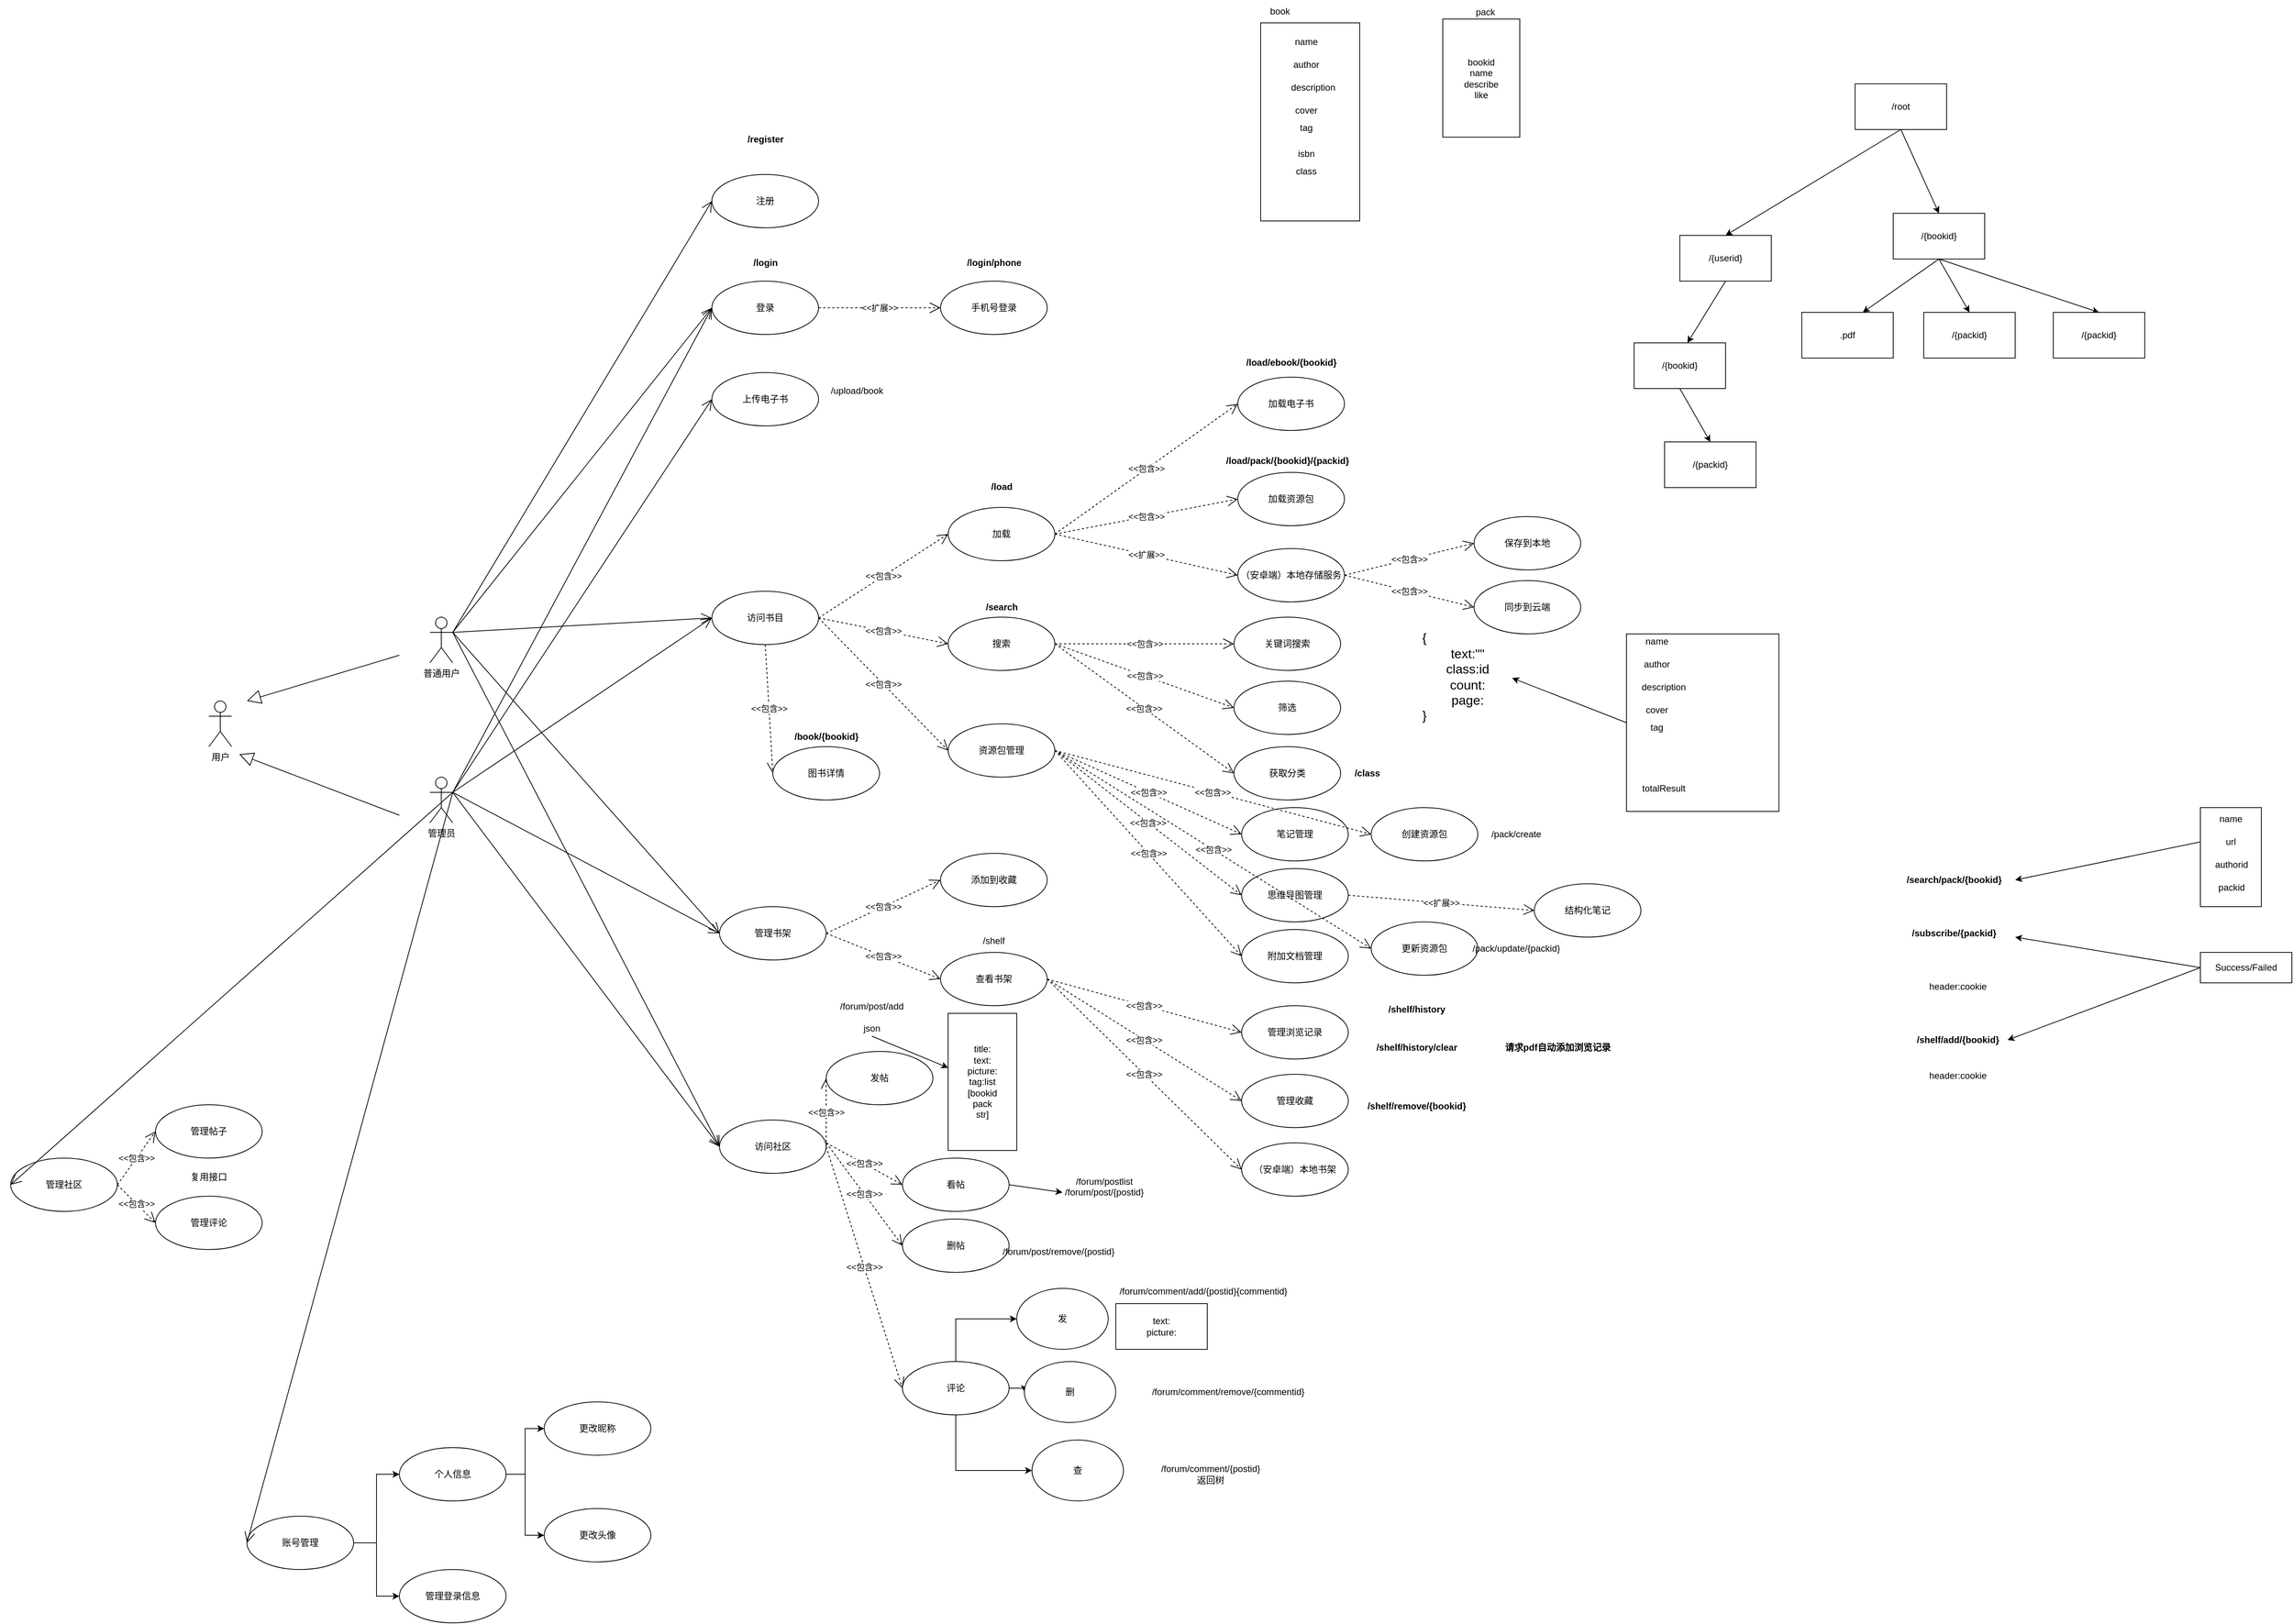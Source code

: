 <mxfile version="24.7.17">
  <diagram name="第 1 页" id="O_TVJAIN3mI4gC8E25hf">
    <mxGraphModel dx="2747" dy="1740" grid="1" gridSize="10" guides="1" tooltips="1" connect="1" arrows="1" fold="1" page="1" pageScale="1" pageWidth="1169" pageHeight="827" math="0" shadow="0">
      <root>
        <mxCell id="0" />
        <mxCell id="1" parent="0" />
        <mxCell id="Qy2FcHeW8lUbi_L-Tog1-14" value="登录" style="ellipse;whiteSpace=wrap;html=1;" parent="1" vertex="1">
          <mxGeometry x="90" y="-261" width="140" height="70" as="geometry" />
        </mxCell>
        <mxCell id="Qy2FcHeW8lUbi_L-Tog1-15" value="注册" style="ellipse;whiteSpace=wrap;html=1;" parent="1" vertex="1">
          <mxGeometry x="90" y="-401" width="140" height="70" as="geometry" />
        </mxCell>
        <mxCell id="Qy2FcHeW8lUbi_L-Tog1-20" value="手机号登录" style="ellipse;whiteSpace=wrap;html=1;" parent="1" vertex="1">
          <mxGeometry x="390" y="-261" width="140" height="70" as="geometry" />
        </mxCell>
        <mxCell id="Qy2FcHeW8lUbi_L-Tog1-39" value="用户" style="shape=umlActor;verticalLabelPosition=bottom;verticalAlign=top;html=1;" parent="1" vertex="1">
          <mxGeometry x="-570" y="290" width="30" height="60" as="geometry" />
        </mxCell>
        <mxCell id="Qy2FcHeW8lUbi_L-Tog1-40" value="普通用户" style="shape=umlActor;verticalLabelPosition=bottom;verticalAlign=top;html=1;" parent="1" vertex="1">
          <mxGeometry x="-280" y="180" width="30" height="60" as="geometry" />
        </mxCell>
        <mxCell id="Qy2FcHeW8lUbi_L-Tog1-41" value="管理员" style="shape=umlActor;verticalLabelPosition=bottom;verticalAlign=top;html=1;" parent="1" vertex="1">
          <mxGeometry x="-280" y="390" width="30" height="60" as="geometry" />
        </mxCell>
        <mxCell id="Qy2FcHeW8lUbi_L-Tog1-44" value="" style="endArrow=block;endSize=16;endFill=0;html=1;rounded=0;" parent="1" edge="1">
          <mxGeometry width="160" relative="1" as="geometry">
            <mxPoint x="-320" y="440" as="sourcePoint" />
            <mxPoint x="-530" y="360" as="targetPoint" />
          </mxGeometry>
        </mxCell>
        <mxCell id="Qy2FcHeW8lUbi_L-Tog1-45" value="" style="endArrow=block;endSize=16;endFill=0;html=1;rounded=0;" parent="1" edge="1">
          <mxGeometry width="160" relative="1" as="geometry">
            <mxPoint x="-320" y="230" as="sourcePoint" />
            <mxPoint x="-520" y="290" as="targetPoint" />
          </mxGeometry>
        </mxCell>
        <mxCell id="5e-f3okI-LpSm5Znyrr7-1" value="上传电子书" style="ellipse;whiteSpace=wrap;html=1;" parent="1" vertex="1">
          <mxGeometry x="90" y="-141" width="140" height="70" as="geometry" />
        </mxCell>
        <mxCell id="5e-f3okI-LpSm5Znyrr7-9" value="查看书架" style="ellipse;whiteSpace=wrap;html=1;" parent="1" vertex="1">
          <mxGeometry x="390" y="620" width="140" height="70" as="geometry" />
        </mxCell>
        <mxCell id="5e-f3okI-LpSm5Znyrr7-10" value="管理书架" style="ellipse;whiteSpace=wrap;html=1;" parent="1" vertex="1">
          <mxGeometry x="100" y="560" width="140" height="70" as="geometry" />
        </mxCell>
        <mxCell id="5e-f3okI-LpSm5Znyrr7-14" value="加载" style="ellipse;whiteSpace=wrap;html=1;" parent="1" vertex="1">
          <mxGeometry x="400" y="36" width="140" height="70" as="geometry" />
        </mxCell>
        <mxCell id="5e-f3okI-LpSm5Znyrr7-15" value="加载电子书" style="ellipse;whiteSpace=wrap;html=1;" parent="1" vertex="1">
          <mxGeometry x="780" y="-135" width="140" height="70" as="geometry" />
        </mxCell>
        <mxCell id="5e-f3okI-LpSm5Znyrr7-16" value="加载资源包" style="ellipse;whiteSpace=wrap;html=1;" parent="1" vertex="1">
          <mxGeometry x="780" y="-10" width="140" height="70" as="geometry" />
        </mxCell>
        <mxCell id="5e-f3okI-LpSm5Znyrr7-17" value="&amp;lt;&amp;lt;包含&amp;gt;&amp;gt;" style="endArrow=open;endSize=12;dashed=1;html=1;rounded=0;exitX=1;exitY=0.5;exitDx=0;exitDy=0;entryX=0;entryY=0.5;entryDx=0;entryDy=0;" parent="1" source="5e-f3okI-LpSm5Znyrr7-14" target="5e-f3okI-LpSm5Znyrr7-15" edge="1">
          <mxGeometry width="160" relative="1" as="geometry">
            <mxPoint x="460" y="-44" as="sourcePoint" />
            <mxPoint x="620" y="-44" as="targetPoint" />
          </mxGeometry>
        </mxCell>
        <mxCell id="5e-f3okI-LpSm5Znyrr7-18" value="&amp;lt;&amp;lt;包含&amp;gt;&amp;gt;" style="endArrow=open;endSize=12;dashed=1;html=1;rounded=0;exitX=1;exitY=0.5;exitDx=0;exitDy=0;entryX=0;entryY=0.5;entryDx=0;entryDy=0;" parent="1" source="5e-f3okI-LpSm5Znyrr7-14" target="5e-f3okI-LpSm5Znyrr7-16" edge="1">
          <mxGeometry width="160" relative="1" as="geometry">
            <mxPoint x="490" y="156" as="sourcePoint" />
            <mxPoint x="650" y="156" as="targetPoint" />
          </mxGeometry>
        </mxCell>
        <mxCell id="5e-f3okI-LpSm5Znyrr7-20" value="&amp;lt;&amp;lt;扩展&amp;gt;&amp;gt;" style="endArrow=open;endSize=12;dashed=1;html=1;rounded=0;exitX=1;exitY=0.5;exitDx=0;exitDy=0;entryX=0;entryY=0.5;entryDx=0;entryDy=0;" parent="1" source="5e-f3okI-LpSm5Znyrr7-14" target="5e-f3okI-LpSm5Znyrr7-21" edge="1">
          <mxGeometry width="160" relative="1" as="geometry">
            <mxPoint x="490" y="201" as="sourcePoint" />
            <mxPoint x="610" y="261" as="targetPoint" />
          </mxGeometry>
        </mxCell>
        <mxCell id="5e-f3okI-LpSm5Znyrr7-21" value="（安卓端）本地存储服务" style="ellipse;whiteSpace=wrap;html=1;" parent="1" vertex="1">
          <mxGeometry x="780" y="90" width="140" height="70" as="geometry" />
        </mxCell>
        <mxCell id="5e-f3okI-LpSm5Znyrr7-26" value="&amp;lt;&amp;lt;包含&amp;gt;&amp;gt;" style="endArrow=open;endSize=12;dashed=1;html=1;rounded=0;exitX=1;exitY=0.5;exitDx=0;exitDy=0;entryX=0;entryY=0.5;entryDx=0;entryDy=0;" parent="1" source="5e-f3okI-LpSm5Znyrr7-9" target="5e-f3okI-LpSm5Znyrr7-27" edge="1">
          <mxGeometry width="160" relative="1" as="geometry">
            <mxPoint x="420" y="840" as="sourcePoint" />
            <mxPoint x="550" y="880" as="targetPoint" />
          </mxGeometry>
        </mxCell>
        <mxCell id="5e-f3okI-LpSm5Znyrr7-27" value="管理浏览记录" style="ellipse;whiteSpace=wrap;html=1;" parent="1" vertex="1">
          <mxGeometry x="785" y="690" width="140" height="70" as="geometry" />
        </mxCell>
        <mxCell id="5e-f3okI-LpSm5Znyrr7-28" value="管理收藏" style="ellipse;whiteSpace=wrap;html=1;" parent="1" vertex="1">
          <mxGeometry x="785" y="780" width="140" height="70" as="geometry" />
        </mxCell>
        <mxCell id="5e-f3okI-LpSm5Znyrr7-29" value="&amp;lt;&amp;lt;包含&amp;gt;&amp;gt;" style="endArrow=open;endSize=12;dashed=1;html=1;rounded=0;exitX=1;exitY=0.5;exitDx=0;exitDy=0;entryX=0;entryY=0.5;entryDx=0;entryDy=0;" parent="1" source="5e-f3okI-LpSm5Znyrr7-9" target="5e-f3okI-LpSm5Znyrr7-28" edge="1">
          <mxGeometry width="160" relative="1" as="geometry">
            <mxPoint x="390" y="850" as="sourcePoint" />
            <mxPoint x="550" y="850" as="targetPoint" />
          </mxGeometry>
        </mxCell>
        <mxCell id="5e-f3okI-LpSm5Znyrr7-30" value="（安卓端）本地书架" style="ellipse;whiteSpace=wrap;html=1;" parent="1" vertex="1">
          <mxGeometry x="785" y="870" width="140" height="70" as="geometry" />
        </mxCell>
        <mxCell id="5e-f3okI-LpSm5Znyrr7-31" value="&amp;lt;&amp;lt;包含&amp;gt;&amp;gt;" style="endArrow=open;endSize=12;dashed=1;html=1;rounded=0;exitX=1;exitY=0.5;exitDx=0;exitDy=0;entryX=0;entryY=0.5;entryDx=0;entryDy=0;" parent="1" source="5e-f3okI-LpSm5Znyrr7-9" target="5e-f3okI-LpSm5Znyrr7-30" edge="1">
          <mxGeometry width="160" relative="1" as="geometry">
            <mxPoint x="450" y="840" as="sourcePoint" />
            <mxPoint x="610" y="840" as="targetPoint" />
          </mxGeometry>
        </mxCell>
        <mxCell id="5e-f3okI-LpSm5Znyrr7-35" value="&amp;lt;&amp;lt;扩展&amp;gt;&amp;gt;" style="endArrow=open;endSize=12;dashed=1;html=1;rounded=0;entryX=0;entryY=0.5;entryDx=0;entryDy=0;exitX=1;exitY=0.5;exitDx=0;exitDy=0;" parent="1" source="Qy2FcHeW8lUbi_L-Tog1-14" target="Qy2FcHeW8lUbi_L-Tog1-20" edge="1">
          <mxGeometry width="160" relative="1" as="geometry">
            <mxPoint x="390" y="-321" as="sourcePoint" />
            <mxPoint x="550" y="-321" as="targetPoint" />
          </mxGeometry>
        </mxCell>
        <mxCell id="5e-f3okI-LpSm5Znyrr7-37" value="" style="endArrow=open;endFill=1;endSize=12;html=1;rounded=0;exitX=1;exitY=0.333;exitDx=0;exitDy=0;exitPerimeter=0;entryX=0;entryY=0.5;entryDx=0;entryDy=0;" parent="1" source="Qy2FcHeW8lUbi_L-Tog1-40" target="Qy2FcHeW8lUbi_L-Tog1-15" edge="1">
          <mxGeometry width="160" relative="1" as="geometry">
            <mxPoint x="-330" y="140" as="sourcePoint" />
            <mxPoint x="-170" y="140" as="targetPoint" />
          </mxGeometry>
        </mxCell>
        <mxCell id="5e-f3okI-LpSm5Znyrr7-38" value="" style="endArrow=open;endFill=1;endSize=12;html=1;rounded=0;exitX=1;exitY=0.333;exitDx=0;exitDy=0;exitPerimeter=0;entryX=0;entryY=0.5;entryDx=0;entryDy=0;" parent="1" source="Qy2FcHeW8lUbi_L-Tog1-40" target="Qy2FcHeW8lUbi_L-Tog1-14" edge="1">
          <mxGeometry width="160" relative="1" as="geometry">
            <mxPoint x="-240" y="210" as="sourcePoint" />
            <mxPoint x="-150" y="145" as="targetPoint" />
          </mxGeometry>
        </mxCell>
        <mxCell id="5e-f3okI-LpSm5Znyrr7-40" value="" style="endArrow=open;endFill=1;endSize=12;html=1;rounded=0;exitX=1;exitY=0.333;exitDx=0;exitDy=0;exitPerimeter=0;entryX=0;entryY=0.5;entryDx=0;entryDy=0;" parent="1" source="Qy2FcHeW8lUbi_L-Tog1-41" target="Qy2FcHeW8lUbi_L-Tog1-14" edge="1">
          <mxGeometry width="160" relative="1" as="geometry">
            <mxPoint x="-240" y="210" as="sourcePoint" />
            <mxPoint x="-150" y="515" as="targetPoint" />
          </mxGeometry>
        </mxCell>
        <mxCell id="5e-f3okI-LpSm5Znyrr7-41" value="" style="endArrow=open;endFill=1;endSize=12;html=1;rounded=0;exitX=1;exitY=0.333;exitDx=0;exitDy=0;exitPerimeter=0;entryX=0;entryY=0.5;entryDx=0;entryDy=0;" parent="1" source="Qy2FcHeW8lUbi_L-Tog1-41" target="5e-f3okI-LpSm5Znyrr7-1" edge="1">
          <mxGeometry width="160" relative="1" as="geometry">
            <mxPoint x="-240" y="420" as="sourcePoint" />
            <mxPoint x="-150" y="285" as="targetPoint" />
          </mxGeometry>
        </mxCell>
        <mxCell id="5e-f3okI-LpSm5Znyrr7-43" value="" style="endArrow=open;endFill=1;endSize=12;html=1;rounded=0;exitX=1;exitY=0.333;exitDx=0;exitDy=0;exitPerimeter=0;entryX=0;entryY=0.5;entryDx=0;entryDy=0;" parent="1" source="Qy2FcHeW8lUbi_L-Tog1-40" target="5e-f3okI-LpSm5Znyrr7-10" edge="1">
          <mxGeometry width="160" relative="1" as="geometry">
            <mxPoint x="-240" y="210" as="sourcePoint" />
            <mxPoint x="110" y="705" as="targetPoint" />
          </mxGeometry>
        </mxCell>
        <mxCell id="5e-f3okI-LpSm5Znyrr7-46" value="" style="endArrow=open;endFill=1;endSize=12;html=1;rounded=0;exitX=1;exitY=0.333;exitDx=0;exitDy=0;exitPerimeter=0;entryX=0;entryY=0.5;entryDx=0;entryDy=0;" parent="1" source="Qy2FcHeW8lUbi_L-Tog1-41" target="5e-f3okI-LpSm5Znyrr7-10" edge="1">
          <mxGeometry width="160" relative="1" as="geometry">
            <mxPoint x="-230" y="430" as="sourcePoint" />
            <mxPoint x="120" y="715" as="targetPoint" />
          </mxGeometry>
        </mxCell>
        <mxCell id="5e-f3okI-LpSm5Znyrr7-48" value="添加到收藏" style="ellipse;whiteSpace=wrap;html=1;" parent="1" vertex="1">
          <mxGeometry x="390" y="490" width="140" height="70" as="geometry" />
        </mxCell>
        <mxCell id="5e-f3okI-LpSm5Znyrr7-50" value="&amp;lt;&amp;lt;包含&amp;gt;&amp;gt;" style="endArrow=open;endSize=12;dashed=1;html=1;rounded=0;entryX=0;entryY=0.5;entryDx=0;entryDy=0;exitX=1;exitY=0.5;exitDx=0;exitDy=0;" parent="1" source="5e-f3okI-LpSm5Znyrr7-10" target="5e-f3okI-LpSm5Znyrr7-48" edge="1">
          <mxGeometry width="160" relative="1" as="geometry">
            <mxPoint x="140" y="680" as="sourcePoint" />
            <mxPoint x="300" y="680" as="targetPoint" />
          </mxGeometry>
        </mxCell>
        <mxCell id="5e-f3okI-LpSm5Znyrr7-51" value="&amp;lt;&amp;lt;包含&amp;gt;&amp;gt;" style="endArrow=open;endSize=12;dashed=1;html=1;rounded=0;entryX=0;entryY=0.5;entryDx=0;entryDy=0;exitX=1;exitY=0.5;exitDx=0;exitDy=0;" parent="1" source="5e-f3okI-LpSm5Znyrr7-10" target="5e-f3okI-LpSm5Znyrr7-9" edge="1">
          <mxGeometry width="160" relative="1" as="geometry">
            <mxPoint x="260" y="605" as="sourcePoint" />
            <mxPoint x="400" y="595" as="targetPoint" />
          </mxGeometry>
        </mxCell>
        <mxCell id="5e-f3okI-LpSm5Znyrr7-52" value="访问书目" style="ellipse;whiteSpace=wrap;html=1;" parent="1" vertex="1">
          <mxGeometry x="90" y="146" width="140" height="70" as="geometry" />
        </mxCell>
        <mxCell id="5e-f3okI-LpSm5Znyrr7-53" value="&amp;lt;&amp;lt;包含&amp;gt;&amp;gt;" style="endArrow=open;endSize=12;dashed=1;html=1;rounded=0;entryX=0;entryY=0.5;entryDx=0;entryDy=0;exitX=1;exitY=0.5;exitDx=0;exitDy=0;" parent="1" source="5e-f3okI-LpSm5Znyrr7-52" target="5e-f3okI-LpSm5Znyrr7-14" edge="1">
          <mxGeometry width="160" relative="1" as="geometry">
            <mxPoint x="90" y="106" as="sourcePoint" />
            <mxPoint x="250" y="106" as="targetPoint" />
          </mxGeometry>
        </mxCell>
        <mxCell id="5e-f3okI-LpSm5Znyrr7-54" value="" style="endArrow=open;endFill=1;endSize=12;html=1;rounded=0;exitX=1;exitY=0.333;exitDx=0;exitDy=0;exitPerimeter=0;entryX=0;entryY=0.5;entryDx=0;entryDy=0;" parent="1" source="Qy2FcHeW8lUbi_L-Tog1-40" target="5e-f3okI-LpSm5Znyrr7-52" edge="1">
          <mxGeometry width="160" relative="1" as="geometry">
            <mxPoint x="-240" y="210" as="sourcePoint" />
            <mxPoint x="110" y="515" as="targetPoint" />
          </mxGeometry>
        </mxCell>
        <mxCell id="5e-f3okI-LpSm5Znyrr7-55" value="" style="endArrow=open;endFill=1;endSize=12;html=1;rounded=0;exitX=1;exitY=0.333;exitDx=0;exitDy=0;exitPerimeter=0;entryX=0;entryY=0.5;entryDx=0;entryDy=0;" parent="1" source="Qy2FcHeW8lUbi_L-Tog1-41" target="5e-f3okI-LpSm5Znyrr7-52" edge="1">
          <mxGeometry width="160" relative="1" as="geometry">
            <mxPoint x="-240" y="210" as="sourcePoint" />
            <mxPoint x="110" y="685" as="targetPoint" />
          </mxGeometry>
        </mxCell>
        <mxCell id="5e-f3okI-LpSm5Znyrr7-56" value="&amp;lt;&amp;lt;包含&amp;gt;&amp;gt;" style="endArrow=open;endSize=12;dashed=1;html=1;rounded=0;exitX=1;exitY=0.5;exitDx=0;exitDy=0;entryX=0;entryY=0.5;entryDx=0;entryDy=0;" parent="1" source="5e-f3okI-LpSm5Znyrr7-52" target="5e-f3okI-LpSm5Znyrr7-57" edge="1">
          <mxGeometry width="160" relative="1" as="geometry">
            <mxPoint x="330" y="316" as="sourcePoint" />
            <mxPoint x="400" y="286" as="targetPoint" />
          </mxGeometry>
        </mxCell>
        <mxCell id="5e-f3okI-LpSm5Znyrr7-57" value="资源包管理" style="ellipse;whiteSpace=wrap;html=1;" parent="1" vertex="1">
          <mxGeometry x="400" y="320" width="140" height="70" as="geometry" />
        </mxCell>
        <mxCell id="5e-f3okI-LpSm5Znyrr7-58" value="访问社区" style="ellipse;whiteSpace=wrap;html=1;" parent="1" vertex="1">
          <mxGeometry x="100" y="840" width="140" height="70" as="geometry" />
        </mxCell>
        <mxCell id="5e-f3okI-LpSm5Znyrr7-59" value="管理社区" style="ellipse;whiteSpace=wrap;html=1;" parent="1" vertex="1">
          <mxGeometry x="-830" y="890" width="140" height="70" as="geometry" />
        </mxCell>
        <mxCell id="5e-f3okI-LpSm5Znyrr7-60" value="笔记管理" style="ellipse;whiteSpace=wrap;html=1;" parent="1" vertex="1">
          <mxGeometry x="785" y="430" width="140" height="70" as="geometry" />
        </mxCell>
        <mxCell id="5e-f3okI-LpSm5Znyrr7-61" value="思维导图管理" style="ellipse;whiteSpace=wrap;html=1;" parent="1" vertex="1">
          <mxGeometry x="785" y="510" width="140" height="70" as="geometry" />
        </mxCell>
        <mxCell id="5e-f3okI-LpSm5Znyrr7-62" value="&amp;lt;&amp;lt;包含&amp;gt;&amp;gt;" style="endArrow=open;endSize=12;dashed=1;html=1;rounded=0;exitX=1;exitY=0.5;exitDx=0;exitDy=0;entryX=0;entryY=0.5;entryDx=0;entryDy=0;" parent="1" source="5e-f3okI-LpSm5Znyrr7-57" target="5e-f3okI-LpSm5Znyrr7-60" edge="1">
          <mxGeometry width="160" relative="1" as="geometry">
            <mxPoint x="570" y="280" as="sourcePoint" />
            <mxPoint x="730" y="280" as="targetPoint" />
          </mxGeometry>
        </mxCell>
        <mxCell id="5e-f3okI-LpSm5Znyrr7-63" value="&amp;lt;&amp;lt;包含&amp;gt;&amp;gt;" style="endArrow=open;endSize=12;dashed=1;html=1;rounded=0;exitX=1;exitY=0.5;exitDx=0;exitDy=0;entryX=0;entryY=0.5;entryDx=0;entryDy=0;" parent="1" source="5e-f3okI-LpSm5Znyrr7-57" target="5e-f3okI-LpSm5Znyrr7-61" edge="1">
          <mxGeometry width="160" relative="1" as="geometry">
            <mxPoint x="580" y="290" as="sourcePoint" />
            <mxPoint x="740" y="290" as="targetPoint" />
          </mxGeometry>
        </mxCell>
        <mxCell id="5e-f3okI-LpSm5Znyrr7-64" value="结构化笔记" style="ellipse;whiteSpace=wrap;html=1;" parent="1" vertex="1">
          <mxGeometry x="1169" y="530" width="140" height="70" as="geometry" />
        </mxCell>
        <mxCell id="5e-f3okI-LpSm5Znyrr7-65" value="&amp;lt;&amp;lt;扩展&amp;gt;&amp;gt;" style="endArrow=open;endSize=12;dashed=1;html=1;rounded=0;exitX=1;exitY=0.5;exitDx=0;exitDy=0;entryX=0;entryY=0.5;entryDx=0;entryDy=0;" parent="1" source="5e-f3okI-LpSm5Znyrr7-61" target="5e-f3okI-LpSm5Znyrr7-64" edge="1">
          <mxGeometry width="160" relative="1" as="geometry">
            <mxPoint x="590" y="300" as="sourcePoint" />
            <mxPoint x="750" y="300" as="targetPoint" />
          </mxGeometry>
        </mxCell>
        <mxCell id="5e-f3okI-LpSm5Znyrr7-66" value="&amp;lt;&amp;lt;包含&amp;gt;&amp;gt;" style="endArrow=open;endSize=12;dashed=1;html=1;rounded=0;exitX=1;exitY=0.5;exitDx=0;exitDy=0;entryX=0;entryY=0.5;entryDx=0;entryDy=0;" parent="1" source="5e-f3okI-LpSm5Znyrr7-58" target="5e-f3okI-LpSm5Znyrr7-68" edge="1">
          <mxGeometry width="160" relative="1" as="geometry">
            <mxPoint x="270" y="790" as="sourcePoint" />
            <mxPoint x="430" y="790" as="targetPoint" />
          </mxGeometry>
        </mxCell>
        <mxCell id="5e-f3okI-LpSm5Znyrr7-67" value="&amp;lt;&amp;lt;包含&amp;gt;&amp;gt;" style="endArrow=open;endSize=12;dashed=1;html=1;rounded=0;exitX=1;exitY=0.5;exitDx=0;exitDy=0;entryX=0;entryY=0.5;entryDx=0;entryDy=0;" parent="1" source="5e-f3okI-LpSm5Znyrr7-58" target="5e-f3okI-LpSm5Znyrr7-69" edge="1">
          <mxGeometry width="160" relative="1" as="geometry">
            <mxPoint x="290" y="870" as="sourcePoint" />
            <mxPoint x="450" y="870" as="targetPoint" />
          </mxGeometry>
        </mxCell>
        <mxCell id="5e-f3okI-LpSm5Znyrr7-68" value="发帖" style="ellipse;whiteSpace=wrap;html=1;" parent="1" vertex="1">
          <mxGeometry x="240" y="750" width="140" height="70" as="geometry" />
        </mxCell>
        <mxCell id="rNs3XIDjv4wiHK7FwPoO-7" style="edgeStyle=orthogonalEdgeStyle;rounded=0;orthogonalLoop=1;jettySize=auto;html=1;exitX=0.5;exitY=0;exitDx=0;exitDy=0;entryX=0;entryY=0.5;entryDx=0;entryDy=0;" parent="1" source="5e-f3okI-LpSm5Znyrr7-69" target="rNs3XIDjv4wiHK7FwPoO-6" edge="1">
          <mxGeometry relative="1" as="geometry" />
        </mxCell>
        <mxCell id="rNs3XIDjv4wiHK7FwPoO-9" style="edgeStyle=orthogonalEdgeStyle;rounded=0;orthogonalLoop=1;jettySize=auto;html=1;exitX=1;exitY=0.5;exitDx=0;exitDy=0;entryX=0;entryY=0.5;entryDx=0;entryDy=0;" parent="1" source="5e-f3okI-LpSm5Znyrr7-69" target="rNs3XIDjv4wiHK7FwPoO-8" edge="1">
          <mxGeometry relative="1" as="geometry" />
        </mxCell>
        <mxCell id="rNs3XIDjv4wiHK7FwPoO-11" style="edgeStyle=orthogonalEdgeStyle;rounded=0;orthogonalLoop=1;jettySize=auto;html=1;exitX=0.5;exitY=1;exitDx=0;exitDy=0;entryX=0;entryY=0.5;entryDx=0;entryDy=0;" parent="1" source="5e-f3okI-LpSm5Znyrr7-69" target="rNs3XIDjv4wiHK7FwPoO-10" edge="1">
          <mxGeometry relative="1" as="geometry" />
        </mxCell>
        <mxCell id="5e-f3okI-LpSm5Znyrr7-69" value="评论" style="ellipse;whiteSpace=wrap;html=1;" parent="1" vertex="1">
          <mxGeometry x="340" y="1157" width="140" height="70" as="geometry" />
        </mxCell>
        <mxCell id="5e-f3okI-LpSm5Znyrr7-72" value="" style="endArrow=open;endFill=1;endSize=12;html=1;rounded=0;exitX=1;exitY=0.333;exitDx=0;exitDy=0;exitPerimeter=0;entryX=0;entryY=0.5;entryDx=0;entryDy=0;" parent="1" source="Qy2FcHeW8lUbi_L-Tog1-40" target="5e-f3okI-LpSm5Znyrr7-58" edge="1">
          <mxGeometry width="160" relative="1" as="geometry">
            <mxPoint x="-220" y="640" as="sourcePoint" />
            <mxPoint x="-60" y="640" as="targetPoint" />
          </mxGeometry>
        </mxCell>
        <mxCell id="5e-f3okI-LpSm5Znyrr7-73" value="" style="endArrow=open;endFill=1;endSize=12;html=1;rounded=0;exitX=1;exitY=0.333;exitDx=0;exitDy=0;exitPerimeter=0;entryX=0;entryY=0.5;entryDx=0;entryDy=0;" parent="1" source="Qy2FcHeW8lUbi_L-Tog1-41" target="5e-f3okI-LpSm5Znyrr7-58" edge="1">
          <mxGeometry width="160" relative="1" as="geometry">
            <mxPoint x="-240" y="210" as="sourcePoint" />
            <mxPoint x="100" y="1014" as="targetPoint" />
          </mxGeometry>
        </mxCell>
        <mxCell id="5e-f3okI-LpSm5Znyrr7-74" value="" style="endArrow=open;endFill=1;endSize=12;html=1;rounded=0;exitX=1;exitY=0.333;exitDx=0;exitDy=0;exitPerimeter=0;entryX=0;entryY=0.5;entryDx=0;entryDy=0;" parent="1" source="Qy2FcHeW8lUbi_L-Tog1-41" target="5e-f3okI-LpSm5Znyrr7-59" edge="1">
          <mxGeometry width="160" relative="1" as="geometry">
            <mxPoint x="-240" y="420" as="sourcePoint" />
            <mxPoint x="100" y="1014" as="targetPoint" />
          </mxGeometry>
        </mxCell>
        <mxCell id="5e-f3okI-LpSm5Znyrr7-75" value="管理帖子" style="ellipse;whiteSpace=wrap;html=1;" parent="1" vertex="1">
          <mxGeometry x="-640" y="820" width="140" height="70" as="geometry" />
        </mxCell>
        <mxCell id="5e-f3okI-LpSm5Znyrr7-76" value="管理评论" style="ellipse;whiteSpace=wrap;html=1;" parent="1" vertex="1">
          <mxGeometry x="-640" y="940" width="140" height="70" as="geometry" />
        </mxCell>
        <mxCell id="5e-f3okI-LpSm5Znyrr7-77" value="&amp;lt;&amp;lt;包含&amp;gt;&amp;gt;" style="endArrow=open;endSize=12;dashed=1;html=1;rounded=0;exitX=1;exitY=0.5;exitDx=0;exitDy=0;entryX=0;entryY=0.5;entryDx=0;entryDy=0;" parent="1" source="5e-f3okI-LpSm5Znyrr7-59" target="5e-f3okI-LpSm5Znyrr7-75" edge="1">
          <mxGeometry width="160" relative="1" as="geometry">
            <mxPoint x="-430" y="1281" as="sourcePoint" />
            <mxPoint x="-270" y="1281" as="targetPoint" />
          </mxGeometry>
        </mxCell>
        <mxCell id="5e-f3okI-LpSm5Znyrr7-79" value="&amp;lt;&amp;lt;包含&amp;gt;&amp;gt;" style="endArrow=open;endSize=12;dashed=1;html=1;rounded=0;exitX=1;exitY=0.5;exitDx=0;exitDy=0;entryX=0;entryY=0.5;entryDx=0;entryDy=0;" parent="1" source="5e-f3okI-LpSm5Znyrr7-59" target="5e-f3okI-LpSm5Znyrr7-76" edge="1">
          <mxGeometry width="160" relative="1" as="geometry">
            <mxPoint x="-370" y="1202" as="sourcePoint" />
            <mxPoint x="-220" y="1186" as="targetPoint" />
          </mxGeometry>
        </mxCell>
        <mxCell id="dR5mo-0FkmefnlxI58HY-2" value="&amp;lt;&amp;lt;包含&amp;gt;&amp;gt;" style="endArrow=open;endSize=12;dashed=1;html=1;rounded=0;exitX=1;exitY=0.5;exitDx=0;exitDy=0;entryX=0;entryY=0.5;entryDx=0;entryDy=0;" parent="1" source="5e-f3okI-LpSm5Znyrr7-21" target="dR5mo-0FkmefnlxI58HY-4" edge="1">
          <mxGeometry width="160" relative="1" as="geometry">
            <mxPoint x="930" y="130" as="sourcePoint" />
            <mxPoint x="1110" y="130" as="targetPoint" />
          </mxGeometry>
        </mxCell>
        <mxCell id="dR5mo-0FkmefnlxI58HY-3" value="&amp;lt;&amp;lt;包含&amp;gt;&amp;gt;" style="endArrow=open;endSize=12;dashed=1;html=1;rounded=0;exitX=1;exitY=0.5;exitDx=0;exitDy=0;entryX=0;entryY=0.5;entryDx=0;entryDy=0;" parent="1" source="5e-f3okI-LpSm5Znyrr7-21" target="dR5mo-0FkmefnlxI58HY-5" edge="1">
          <mxGeometry width="160" relative="1" as="geometry">
            <mxPoint x="940" y="190" as="sourcePoint" />
            <mxPoint x="1100" y="190" as="targetPoint" />
          </mxGeometry>
        </mxCell>
        <mxCell id="dR5mo-0FkmefnlxI58HY-4" value="保存到本地" style="ellipse;whiteSpace=wrap;html=1;" parent="1" vertex="1">
          <mxGeometry x="1090" y="48" width="140" height="70" as="geometry" />
        </mxCell>
        <mxCell id="dR5mo-0FkmefnlxI58HY-5" value="同步到云端" style="ellipse;whiteSpace=wrap;html=1;" parent="1" vertex="1">
          <mxGeometry x="1090" y="132" width="140" height="70" as="geometry" />
        </mxCell>
        <mxCell id="A5q5cnwOEZsMClqar6XY-1" value="&amp;lt;&amp;lt;包含&amp;gt;&amp;gt;" style="endArrow=open;endSize=12;dashed=1;html=1;rounded=0;exitX=1;exitY=0.5;exitDx=0;exitDy=0;entryX=0;entryY=0.5;entryDx=0;entryDy=0;" parent="1" source="5e-f3okI-LpSm5Znyrr7-52" target="A5q5cnwOEZsMClqar6XY-2" edge="1">
          <mxGeometry width="160" relative="1" as="geometry">
            <mxPoint x="240" y="191" as="sourcePoint" />
            <mxPoint x="400" y="210" as="targetPoint" />
          </mxGeometry>
        </mxCell>
        <mxCell id="A5q5cnwOEZsMClqar6XY-2" value="搜索" style="ellipse;whiteSpace=wrap;html=1;" parent="1" vertex="1">
          <mxGeometry x="400" y="180" width="140" height="70" as="geometry" />
        </mxCell>
        <mxCell id="A5q5cnwOEZsMClqar6XY-3" value="&amp;lt;&amp;lt;包含&amp;gt;&amp;gt;" style="endArrow=open;endSize=12;dashed=1;html=1;rounded=0;exitX=1;exitY=0.5;exitDx=0;exitDy=0;entryX=0;entryY=0.5;entryDx=0;entryDy=0;" parent="1" source="A5q5cnwOEZsMClqar6XY-2" target="A5q5cnwOEZsMClqar6XY-5" edge="1">
          <mxGeometry width="160" relative="1" as="geometry">
            <mxPoint x="250" y="201" as="sourcePoint" />
            <mxPoint x="630" y="180" as="targetPoint" />
          </mxGeometry>
        </mxCell>
        <mxCell id="A5q5cnwOEZsMClqar6XY-4" value="&amp;lt;&amp;lt;包含&amp;gt;&amp;gt;" style="endArrow=open;endSize=12;dashed=1;html=1;rounded=0;exitX=1;exitY=0.5;exitDx=0;exitDy=0;entryX=0;entryY=0.5;entryDx=0;entryDy=0;" parent="1" source="A5q5cnwOEZsMClqar6XY-2" target="A5q5cnwOEZsMClqar6XY-6" edge="1">
          <mxGeometry width="160" relative="1" as="geometry">
            <mxPoint x="550" y="225" as="sourcePoint" />
            <mxPoint x="610" y="250" as="targetPoint" />
          </mxGeometry>
        </mxCell>
        <mxCell id="A5q5cnwOEZsMClqar6XY-5" value="关键词搜索" style="ellipse;whiteSpace=wrap;html=1;" parent="1" vertex="1">
          <mxGeometry x="775" y="180" width="140" height="70" as="geometry" />
        </mxCell>
        <mxCell id="A5q5cnwOEZsMClqar6XY-6" value="筛选" style="ellipse;whiteSpace=wrap;html=1;" parent="1" vertex="1">
          <mxGeometry x="775" y="264" width="140" height="70" as="geometry" />
        </mxCell>
        <mxCell id="pS8aZtqsOyHb_CCXgNLg-2" value="&amp;lt;&amp;lt;包含&amp;gt;&amp;gt;" style="endArrow=open;endSize=12;dashed=1;html=1;rounded=0;exitX=1;exitY=0.5;exitDx=0;exitDy=0;entryX=0;entryY=0.5;entryDx=0;entryDy=0;" parent="1" source="5e-f3okI-LpSm5Znyrr7-57" target="pS8aZtqsOyHb_CCXgNLg-4" edge="1">
          <mxGeometry width="160" relative="1" as="geometry">
            <mxPoint x="550" y="365" as="sourcePoint" />
            <mxPoint x="780" y="520" as="targetPoint" />
          </mxGeometry>
        </mxCell>
        <mxCell id="pS8aZtqsOyHb_CCXgNLg-4" value="附加文档管理" style="ellipse;whiteSpace=wrap;html=1;" parent="1" vertex="1">
          <mxGeometry x="785" y="590" width="140" height="70" as="geometry" />
        </mxCell>
        <mxCell id="rNs3XIDjv4wiHK7FwPoO-57" style="edgeStyle=orthogonalEdgeStyle;rounded=0;orthogonalLoop=1;jettySize=auto;html=1;exitX=1;exitY=0.5;exitDx=0;exitDy=0;entryX=0;entryY=0.5;entryDx=0;entryDy=0;" parent="1" source="MphfPrN6Zr66XpzpPtNG-2" target="rNs3XIDjv4wiHK7FwPoO-53" edge="1">
          <mxGeometry relative="1" as="geometry" />
        </mxCell>
        <mxCell id="rNs3XIDjv4wiHK7FwPoO-62" style="edgeStyle=orthogonalEdgeStyle;rounded=0;orthogonalLoop=1;jettySize=auto;html=1;exitX=1;exitY=0.5;exitDx=0;exitDy=0;entryX=0;entryY=0.5;entryDx=0;entryDy=0;" parent="1" source="MphfPrN6Zr66XpzpPtNG-2" target="rNs3XIDjv4wiHK7FwPoO-61" edge="1">
          <mxGeometry relative="1" as="geometry" />
        </mxCell>
        <mxCell id="MphfPrN6Zr66XpzpPtNG-2" value="账号管理" style="ellipse;whiteSpace=wrap;html=1;" parent="1" vertex="1">
          <mxGeometry x="-520" y="1360" width="140" height="70" as="geometry" />
        </mxCell>
        <mxCell id="MphfPrN6Zr66XpzpPtNG-3" value="" style="endArrow=open;endFill=1;endSize=12;html=1;rounded=0;exitX=1;exitY=0.333;exitDx=0;exitDy=0;exitPerimeter=0;entryX=0;entryY=0.5;entryDx=0;entryDy=0;" parent="1" source="Qy2FcHeW8lUbi_L-Tog1-41" target="MphfPrN6Zr66XpzpPtNG-2" edge="1">
          <mxGeometry width="160" relative="1" as="geometry">
            <mxPoint x="-280" y="950" as="sourcePoint" />
            <mxPoint x="-120" y="950" as="targetPoint" />
          </mxGeometry>
        </mxCell>
        <mxCell id="MqSZBQup7TKxtqyNc-Hp-7" value="/register" style="text;align=center;fontStyle=1;verticalAlign=middle;spacingLeft=3;spacingRight=3;strokeColor=none;rotatable=0;points=[[0,0.5],[1,0.5]];portConstraint=eastwest;html=1;" parent="1" vertex="1">
          <mxGeometry x="120" y="-460" width="80" height="26" as="geometry" />
        </mxCell>
        <mxCell id="MqSZBQup7TKxtqyNc-Hp-8" value="/login" style="text;align=center;fontStyle=1;verticalAlign=middle;spacingLeft=3;spacingRight=3;strokeColor=none;rotatable=0;points=[[0,0.5],[1,0.5]];portConstraint=eastwest;html=1;" parent="1" vertex="1">
          <mxGeometry x="120" y="-298" width="80" height="26" as="geometry" />
        </mxCell>
        <mxCell id="MqSZBQup7TKxtqyNc-Hp-9" value="/login/phone" style="text;align=center;fontStyle=1;verticalAlign=middle;spacingLeft=3;spacingRight=3;strokeColor=none;rotatable=0;points=[[0,0.5],[1,0.5]];portConstraint=eastwest;html=1;" parent="1" vertex="1">
          <mxGeometry x="420" y="-298" width="80" height="26" as="geometry" />
        </mxCell>
        <mxCell id="MqSZBQup7TKxtqyNc-Hp-13" value="/load" style="text;align=center;fontStyle=1;verticalAlign=middle;spacingLeft=3;spacingRight=3;strokeColor=none;rotatable=0;points=[[0,0.5],[1,0.5]];portConstraint=eastwest;html=1;" parent="1" vertex="1">
          <mxGeometry x="430" y="-4" width="80" height="26" as="geometry" />
        </mxCell>
        <mxCell id="MqSZBQup7TKxtqyNc-Hp-14" value="/search" style="text;align=center;fontStyle=1;verticalAlign=middle;spacingLeft=3;spacingRight=3;strokeColor=none;rotatable=0;points=[[0,0.5],[1,0.5]];portConstraint=eastwest;html=1;" parent="1" vertex="1">
          <mxGeometry x="430" y="154" width="80" height="26" as="geometry" />
        </mxCell>
        <mxCell id="MqSZBQup7TKxtqyNc-Hp-15" value="/load/ebook/{bookid}" style="text;align=center;fontStyle=1;verticalAlign=middle;spacingLeft=3;spacingRight=3;strokeColor=none;rotatable=0;points=[[0,0.5],[1,0.5]];portConstraint=eastwest;html=1;" parent="1" vertex="1">
          <mxGeometry x="772.5" y="-167" width="155" height="26" as="geometry" />
        </mxCell>
        <mxCell id="MqSZBQup7TKxtqyNc-Hp-16" value="/{userid}" style="rounded=0;whiteSpace=wrap;html=1;" parent="1" vertex="1">
          <mxGeometry x="1360" y="-321" width="120" height="60" as="geometry" />
        </mxCell>
        <mxCell id="MqSZBQup7TKxtqyNc-Hp-17" value="" style="endArrow=classic;html=1;rounded=0;exitX=0.5;exitY=1;exitDx=0;exitDy=0;" parent="1" source="MqSZBQup7TKxtqyNc-Hp-16" edge="1">
          <mxGeometry width="50" height="50" relative="1" as="geometry">
            <mxPoint x="1440" y="-160" as="sourcePoint" />
            <mxPoint x="1370" y="-180" as="targetPoint" />
          </mxGeometry>
        </mxCell>
        <mxCell id="MqSZBQup7TKxtqyNc-Hp-18" value="/{bookid}" style="rounded=0;whiteSpace=wrap;html=1;" parent="1" vertex="1">
          <mxGeometry x="1300" y="-180" width="120" height="60" as="geometry" />
        </mxCell>
        <mxCell id="MqSZBQup7TKxtqyNc-Hp-21" value="/{packid}" style="rounded=0;whiteSpace=wrap;html=1;" parent="1" vertex="1">
          <mxGeometry x="1340" y="-50" width="120" height="60" as="geometry" />
        </mxCell>
        <mxCell id="MqSZBQup7TKxtqyNc-Hp-22" value="" style="endArrow=classic;html=1;rounded=0;exitX=0.5;exitY=1;exitDx=0;exitDy=0;entryX=0.5;entryY=0;entryDx=0;entryDy=0;" parent="1" source="MqSZBQup7TKxtqyNc-Hp-18" target="MqSZBQup7TKxtqyNc-Hp-21" edge="1">
          <mxGeometry width="50" height="50" relative="1" as="geometry">
            <mxPoint x="1460" y="-40" as="sourcePoint" />
            <mxPoint x="1510" y="-90" as="targetPoint" />
          </mxGeometry>
        </mxCell>
        <mxCell id="MqSZBQup7TKxtqyNc-Hp-24" value="/root" style="rounded=0;whiteSpace=wrap;html=1;" parent="1" vertex="1">
          <mxGeometry x="1590" y="-520" width="120" height="60" as="geometry" />
        </mxCell>
        <mxCell id="MqSZBQup7TKxtqyNc-Hp-25" value="" style="endArrow=classic;html=1;rounded=0;exitX=0.5;exitY=1;exitDx=0;exitDy=0;entryX=0.5;entryY=0;entryDx=0;entryDy=0;" parent="1" source="MqSZBQup7TKxtqyNc-Hp-24" target="MqSZBQup7TKxtqyNc-Hp-16" edge="1">
          <mxGeometry width="50" height="50" relative="1" as="geometry">
            <mxPoint x="1590" y="-300" as="sourcePoint" />
            <mxPoint x="1530" y="-340" as="targetPoint" />
          </mxGeometry>
        </mxCell>
        <mxCell id="MqSZBQup7TKxtqyNc-Hp-26" value="" style="endArrow=classic;html=1;rounded=0;exitX=0.5;exitY=1;exitDx=0;exitDy=0;entryX=0.5;entryY=0;entryDx=0;entryDy=0;" parent="1" source="MqSZBQup7TKxtqyNc-Hp-24" target="MqSZBQup7TKxtqyNc-Hp-27" edge="1">
          <mxGeometry width="50" height="50" relative="1" as="geometry">
            <mxPoint x="1780" y="-210" as="sourcePoint" />
            <mxPoint x="1700" y="-340" as="targetPoint" />
          </mxGeometry>
        </mxCell>
        <mxCell id="MqSZBQup7TKxtqyNc-Hp-27" value="/{bookid&lt;span style=&quot;background-color: initial;&quot;&gt;}&lt;/span&gt;" style="rounded=0;whiteSpace=wrap;html=1;" parent="1" vertex="1">
          <mxGeometry x="1640" y="-350" width="120" height="60" as="geometry" />
        </mxCell>
        <mxCell id="MqSZBQup7TKxtqyNc-Hp-28" value="" style="endArrow=classic;html=1;rounded=0;exitX=0.5;exitY=1;exitDx=0;exitDy=0;" parent="1" source="MqSZBQup7TKxtqyNc-Hp-27" edge="1">
          <mxGeometry width="50" height="50" relative="1" as="geometry">
            <mxPoint x="1670" y="-200" as="sourcePoint" />
            <mxPoint x="1600" y="-220" as="targetPoint" />
          </mxGeometry>
        </mxCell>
        <mxCell id="MqSZBQup7TKxtqyNc-Hp-29" value=".pdf" style="rounded=0;whiteSpace=wrap;html=1;" parent="1" vertex="1">
          <mxGeometry x="1520" y="-220" width="120" height="60" as="geometry" />
        </mxCell>
        <mxCell id="MqSZBQup7TKxtqyNc-Hp-30" value="/{packid&lt;span style=&quot;background-color: initial;&quot;&gt;}&lt;/span&gt;" style="rounded=0;whiteSpace=wrap;html=1;" parent="1" vertex="1">
          <mxGeometry x="1680" y="-220" width="120" height="60" as="geometry" />
        </mxCell>
        <mxCell id="MqSZBQup7TKxtqyNc-Hp-31" value="" style="endArrow=classic;html=1;rounded=0;exitX=0.5;exitY=1;exitDx=0;exitDy=0;entryX=0.5;entryY=0;entryDx=0;entryDy=0;" parent="1" source="MqSZBQup7TKxtqyNc-Hp-27" target="MqSZBQup7TKxtqyNc-Hp-30" edge="1">
          <mxGeometry width="50" height="50" relative="1" as="geometry">
            <mxPoint x="1800" y="-210" as="sourcePoint" />
            <mxPoint x="1850" y="-260" as="targetPoint" />
          </mxGeometry>
        </mxCell>
        <mxCell id="MqSZBQup7TKxtqyNc-Hp-33" value="/load/pack/{bookid}/{packid}" style="text;html=1;align=center;verticalAlign=middle;whiteSpace=wrap;rounded=0;fontStyle=1" parent="1" vertex="1">
          <mxGeometry x="757.5" y="-40" width="175" height="30" as="geometry" />
        </mxCell>
        <mxCell id="MqSZBQup7TKxtqyNc-Hp-34" value="" style="endArrow=classic;html=1;rounded=0;exitX=0.5;exitY=1;exitDx=0;exitDy=0;entryX=0.5;entryY=0;entryDx=0;entryDy=0;" parent="1" source="MqSZBQup7TKxtqyNc-Hp-27" target="MqSZBQup7TKxtqyNc-Hp-35" edge="1">
          <mxGeometry width="50" height="50" relative="1" as="geometry">
            <mxPoint x="1860" y="-160" as="sourcePoint" />
            <mxPoint x="1880" y="-230" as="targetPoint" />
          </mxGeometry>
        </mxCell>
        <mxCell id="MqSZBQup7TKxtqyNc-Hp-35" value="/{packid}" style="rounded=0;whiteSpace=wrap;html=1;" parent="1" vertex="1">
          <mxGeometry x="1850" y="-220" width="120" height="60" as="geometry" />
        </mxCell>
        <mxCell id="MqSZBQup7TKxtqyNc-Hp-38" value="&amp;lt;&amp;lt;包含&amp;gt;&amp;gt;" style="endArrow=open;endSize=12;dashed=1;html=1;rounded=0;exitX=1;exitY=0.5;exitDx=0;exitDy=0;entryX=0;entryY=0.5;entryDx=0;entryDy=0;" parent="1" source="A5q5cnwOEZsMClqar6XY-2" target="MqSZBQup7TKxtqyNc-Hp-39" edge="1">
          <mxGeometry width="160" relative="1" as="geometry">
            <mxPoint x="550" y="225" as="sourcePoint" />
            <mxPoint x="780" y="370" as="targetPoint" />
          </mxGeometry>
        </mxCell>
        <mxCell id="MqSZBQup7TKxtqyNc-Hp-39" value="获取分类" style="ellipse;whiteSpace=wrap;html=1;" parent="1" vertex="1">
          <mxGeometry x="775" y="350" width="140" height="70" as="geometry" />
        </mxCell>
        <mxCell id="MqSZBQup7TKxtqyNc-Hp-40" value="/class" style="text;html=1;align=center;verticalAlign=middle;whiteSpace=wrap;rounded=0;fontStyle=1" parent="1" vertex="1">
          <mxGeometry x="920" y="370" width="60" height="30" as="geometry" />
        </mxCell>
        <mxCell id="MqSZBQup7TKxtqyNc-Hp-47" value="{&lt;div style=&quot;font-size: 17px;&quot;&gt;&lt;span style=&quot;white-space: pre; font-size: 17px;&quot;&gt;&#x9;&lt;/span&gt;&lt;span style=&quot;white-space: pre; font-size: 17px;&quot;&gt;&#x9;&lt;span style=&quot;white-space: pre; font-size: 17px;&quot;&gt;&#x9;&lt;/span&gt;&lt;/span&gt;text:&quot;&quot;&lt;/div&gt;&lt;div style=&quot;font-size: 17px;&quot;&gt;&lt;span style=&quot;white-space: pre; font-size: 17px;&quot;&gt;&#x9;&lt;/span&gt;&lt;span style=&quot;white-space: pre; font-size: 17px;&quot;&gt;&#x9;&lt;span style=&quot;white-space: pre; font-size: 17px;&quot;&gt;&#x9;&lt;/span&gt;&lt;/span&gt;class:id&lt;/div&gt;&lt;div style=&quot;font-size: 17px;&quot;&gt;&lt;span style=&quot;white-space: pre;&quot;&gt;&#x9;&lt;/span&gt;&lt;span style=&quot;white-space: pre;&quot;&gt;&#x9;&lt;span style=&quot;white-space: pre;&quot;&gt;&#x9;&lt;/span&gt;&lt;/span&gt;count:&lt;br&gt;&lt;/div&gt;&lt;div style=&quot;font-size: 17px;&quot;&gt;&lt;span style=&quot;white-space: pre;&quot;&gt;&#x9;&lt;/span&gt;&lt;span style=&quot;white-space: pre;&quot;&gt;&#x9;&lt;span style=&quot;white-space: pre;&quot;&gt;&#x9;&lt;/span&gt;&lt;/span&gt;page:&lt;br&gt;&lt;/div&gt;&lt;div style=&quot;font-size: 17px;&quot;&gt;}&lt;/div&gt;" style="text;html=1;align=center;verticalAlign=middle;whiteSpace=wrap;rounded=0;fontSize=17;" parent="1" vertex="1">
          <mxGeometry x="915" y="216" width="220" height="86" as="geometry" />
        </mxCell>
        <mxCell id="MqSZBQup7TKxtqyNc-Hp-48" value="" style="endArrow=classic;html=1;rounded=0;exitX=0;exitY=0.5;exitDx=0;exitDy=0;" parent="1" source="MqSZBQup7TKxtqyNc-Hp-49" edge="1">
          <mxGeometry width="50" height="50" relative="1" as="geometry">
            <mxPoint x="1310" y="260" as="sourcePoint" />
            <mxPoint x="1140" y="260" as="targetPoint" />
          </mxGeometry>
        </mxCell>
        <mxCell id="MqSZBQup7TKxtqyNc-Hp-49" value="" style="rounded=0;whiteSpace=wrap;html=1;" parent="1" vertex="1">
          <mxGeometry x="1290" y="202" width="200" height="233" as="geometry" />
        </mxCell>
        <mxCell id="MqSZBQup7TKxtqyNc-Hp-50" value="name" style="text;html=1;align=center;verticalAlign=middle;whiteSpace=wrap;rounded=0;" parent="1" vertex="1">
          <mxGeometry x="1300" y="197" width="60" height="30" as="geometry" />
        </mxCell>
        <mxCell id="MqSZBQup7TKxtqyNc-Hp-51" value="author" style="text;html=1;align=center;verticalAlign=middle;whiteSpace=wrap;rounded=0;" parent="1" vertex="1">
          <mxGeometry x="1300" y="227" width="60" height="30" as="geometry" />
        </mxCell>
        <mxCell id="MqSZBQup7TKxtqyNc-Hp-52" value="description" style="text;html=1;align=center;verticalAlign=middle;whiteSpace=wrap;rounded=0;" parent="1" vertex="1">
          <mxGeometry x="1309" y="257" width="60" height="30" as="geometry" />
        </mxCell>
        <mxCell id="MqSZBQup7TKxtqyNc-Hp-53" value="cover" style="text;html=1;align=center;verticalAlign=middle;whiteSpace=wrap;rounded=0;" parent="1" vertex="1">
          <mxGeometry x="1300" y="287" width="60" height="30" as="geometry" />
        </mxCell>
        <mxCell id="MqSZBQup7TKxtqyNc-Hp-54" value="tag" style="text;html=1;align=center;verticalAlign=middle;whiteSpace=wrap;rounded=0;" parent="1" vertex="1">
          <mxGeometry x="1300" y="310" width="60" height="30" as="geometry" />
        </mxCell>
        <mxCell id="MqSZBQup7TKxtqyNc-Hp-55" value="totalResult" style="text;html=1;align=center;verticalAlign=middle;whiteSpace=wrap;rounded=0;" parent="1" vertex="1">
          <mxGeometry x="1309" y="390" width="60" height="30" as="geometry" />
        </mxCell>
        <mxCell id="MqSZBQup7TKxtqyNc-Hp-56" value="/search/pack/{bookid}" style="text;html=1;align=center;verticalAlign=middle;whiteSpace=wrap;rounded=0;fontStyle=1" parent="1" vertex="1">
          <mxGeometry x="1640" y="510" width="160" height="30" as="geometry" />
        </mxCell>
        <mxCell id="MqSZBQup7TKxtqyNc-Hp-57" value="" style="rounded=0;whiteSpace=wrap;html=1;" parent="1" vertex="1">
          <mxGeometry x="2043" y="430" width="80" height="130" as="geometry" />
        </mxCell>
        <mxCell id="MqSZBQup7TKxtqyNc-Hp-58" value="name" style="text;html=1;align=center;verticalAlign=middle;whiteSpace=wrap;rounded=0;" parent="1" vertex="1">
          <mxGeometry x="2043" y="430" width="80" height="30" as="geometry" />
        </mxCell>
        <mxCell id="MqSZBQup7TKxtqyNc-Hp-64" style="rounded=0;orthogonalLoop=1;jettySize=auto;html=1;entryX=1;entryY=0.5;entryDx=0;entryDy=0;exitX=0;exitY=0.5;exitDx=0;exitDy=0;" parent="1" source="MqSZBQup7TKxtqyNc-Hp-61" target="MqSZBQup7TKxtqyNc-Hp-56" edge="1">
          <mxGeometry relative="1" as="geometry">
            <mxPoint x="2032.5" y="530" as="sourcePoint" />
          </mxGeometry>
        </mxCell>
        <mxCell id="MqSZBQup7TKxtqyNc-Hp-61" value="url" style="text;html=1;align=center;verticalAlign=middle;whiteSpace=wrap;rounded=0;" parent="1" vertex="1">
          <mxGeometry x="2043" y="460" width="80" height="30" as="geometry" />
        </mxCell>
        <mxCell id="MqSZBQup7TKxtqyNc-Hp-65" value="authorid" style="text;html=1;align=center;verticalAlign=middle;whiteSpace=wrap;rounded=0;" parent="1" vertex="1">
          <mxGeometry x="2043.5" y="490" width="79.5" height="30" as="geometry" />
        </mxCell>
        <mxCell id="MqSZBQup7TKxtqyNc-Hp-66" value="/subscribe/{packid}" style="text;html=1;align=center;verticalAlign=middle;whiteSpace=wrap;rounded=0;fontStyle=1" parent="1" vertex="1">
          <mxGeometry x="1655" y="580" width="130" height="30" as="geometry" />
        </mxCell>
        <mxCell id="MqSZBQup7TKxtqyNc-Hp-67" value="" style="endArrow=classic;html=1;rounded=0;exitX=0;exitY=0.5;exitDx=0;exitDy=0;" parent="1" source="MqSZBQup7TKxtqyNc-Hp-71" edge="1">
          <mxGeometry width="50" height="50" relative="1" as="geometry">
            <mxPoint x="2043" y="670" as="sourcePoint" />
            <mxPoint x="1800" y="600" as="targetPoint" />
          </mxGeometry>
        </mxCell>
        <mxCell id="MqSZBQup7TKxtqyNc-Hp-68" value="header:cookie" style="text;html=1;align=center;verticalAlign=middle;whiteSpace=wrap;rounded=0;" parent="1" vertex="1">
          <mxGeometry x="1670" y="640" width="110" height="50" as="geometry" />
        </mxCell>
        <mxCell id="MqSZBQup7TKxtqyNc-Hp-70" value="" style="rounded=0;whiteSpace=wrap;html=1;" parent="1" vertex="1">
          <mxGeometry x="2043" y="620" width="120" height="40" as="geometry" />
        </mxCell>
        <mxCell id="MqSZBQup7TKxtqyNc-Hp-71" value="Success/Failed" style="text;html=1;align=center;verticalAlign=middle;whiteSpace=wrap;rounded=0;" parent="1" vertex="1">
          <mxGeometry x="2043" y="620" width="120" height="40" as="geometry" />
        </mxCell>
        <mxCell id="MqSZBQup7TKxtqyNc-Hp-74" value="/shelf/add/{bookid}" style="text;html=1;align=center;verticalAlign=middle;whiteSpace=wrap;rounded=0;fontStyle=1" parent="1" vertex="1">
          <mxGeometry x="1660" y="720" width="130" height="30" as="geometry" />
        </mxCell>
        <mxCell id="MqSZBQup7TKxtqyNc-Hp-75" value="header:cookie" style="text;html=1;align=center;verticalAlign=middle;whiteSpace=wrap;rounded=0;" parent="1" vertex="1">
          <mxGeometry x="1670" y="757" width="110" height="50" as="geometry" />
        </mxCell>
        <mxCell id="MqSZBQup7TKxtqyNc-Hp-76" value="" style="endArrow=classic;html=1;rounded=0;exitX=0;exitY=0.5;exitDx=0;exitDy=0;entryX=1;entryY=0.5;entryDx=0;entryDy=0;" parent="1" source="MqSZBQup7TKxtqyNc-Hp-71" target="MqSZBQup7TKxtqyNc-Hp-74" edge="1">
          <mxGeometry width="50" height="50" relative="1" as="geometry">
            <mxPoint x="2150" y="810" as="sourcePoint" />
            <mxPoint x="2200" y="760" as="targetPoint" />
          </mxGeometry>
        </mxCell>
        <mxCell id="MqSZBQup7TKxtqyNc-Hp-77" value="/shelf" style="text;html=1;align=center;verticalAlign=middle;whiteSpace=wrap;rounded=0;" parent="1" vertex="1">
          <mxGeometry x="430" y="590" width="60" height="30" as="geometry" />
        </mxCell>
        <mxCell id="MqSZBQup7TKxtqyNc-Hp-79" value="/shelf/remove/{bookid}" style="text;html=1;align=center;verticalAlign=middle;whiteSpace=wrap;rounded=0;fontStyle=1" parent="1" vertex="1">
          <mxGeometry x="950" y="807" width="130" height="30" as="geometry" />
        </mxCell>
        <mxCell id="MqSZBQup7TKxtqyNc-Hp-80" value="/shelf/history" style="text;html=1;align=center;verticalAlign=middle;whiteSpace=wrap;rounded=0;fontStyle=1" parent="1" vertex="1">
          <mxGeometry x="950" y="680" width="130" height="30" as="geometry" />
        </mxCell>
        <mxCell id="MqSZBQup7TKxtqyNc-Hp-81" value="/shelf/history/clear" style="text;html=1;align=center;verticalAlign=middle;whiteSpace=wrap;rounded=0;fontStyle=1" parent="1" vertex="1">
          <mxGeometry x="950" y="730" width="130" height="30" as="geometry" />
        </mxCell>
        <mxCell id="MqSZBQup7TKxtqyNc-Hp-83" value="请求pdf自动添加浏览记录" style="text;html=1;align=center;verticalAlign=middle;whiteSpace=wrap;rounded=0;fontStyle=1" parent="1" vertex="1">
          <mxGeometry x="1100" y="730" width="200" height="30" as="geometry" />
        </mxCell>
        <mxCell id="rNs3XIDjv4wiHK7FwPoO-1" value="/forum/post/add&lt;br&gt;&lt;br&gt;json" style="text;html=1;strokeColor=none;fillColor=none;align=center;verticalAlign=middle;whiteSpace=wrap;rounded=0;" parent="1" vertex="1">
          <mxGeometry x="240" y="680" width="120" height="50" as="geometry" />
        </mxCell>
        <mxCell id="rNs3XIDjv4wiHK7FwPoO-2" value="" style="endArrow=classic;html=1;rounded=0;exitX=0.5;exitY=1;exitDx=0;exitDy=0;" parent="1" source="rNs3XIDjv4wiHK7FwPoO-1" target="rNs3XIDjv4wiHK7FwPoO-3" edge="1">
          <mxGeometry width="50" height="50" relative="1" as="geometry">
            <mxPoint x="320" y="730" as="sourcePoint" />
            <mxPoint x="470" y="840" as="targetPoint" />
          </mxGeometry>
        </mxCell>
        <mxCell id="rNs3XIDjv4wiHK7FwPoO-3" value="title:&lt;br&gt;text:&lt;br&gt;picture:&lt;br&gt;tag:list&lt;br&gt;[bookid&lt;br&gt;pack&lt;br&gt;str]&lt;br&gt;" style="rounded=0;whiteSpace=wrap;html=1;" parent="1" vertex="1">
          <mxGeometry x="400" y="700" width="90" height="180" as="geometry" />
        </mxCell>
        <mxCell id="rNs3XIDjv4wiHK7FwPoO-4" value="/forum/comment/add/{postid}{commentid}" style="text;html=1;strokeColor=none;fillColor=none;align=center;verticalAlign=middle;whiteSpace=wrap;rounded=0;" parent="1" vertex="1">
          <mxGeometry x="620" y="1030" width="230" height="70" as="geometry" />
        </mxCell>
        <mxCell id="rNs3XIDjv4wiHK7FwPoO-5" value="text:&lt;br&gt;picture:" style="rounded=0;whiteSpace=wrap;html=1;" parent="1" vertex="1">
          <mxGeometry x="620" y="1081" width="120" height="60" as="geometry" />
        </mxCell>
        <mxCell id="rNs3XIDjv4wiHK7FwPoO-6" value="发" style="ellipse;whiteSpace=wrap;html=1;" parent="1" vertex="1">
          <mxGeometry x="490" y="1061" width="120" height="80" as="geometry" />
        </mxCell>
        <mxCell id="rNs3XIDjv4wiHK7FwPoO-8" value="删" style="ellipse;whiteSpace=wrap;html=1;" parent="1" vertex="1">
          <mxGeometry x="500" y="1157" width="120" height="80" as="geometry" />
        </mxCell>
        <mxCell id="rNs3XIDjv4wiHK7FwPoO-10" value="查" style="ellipse;whiteSpace=wrap;html=1;" parent="1" vertex="1">
          <mxGeometry x="510" y="1260" width="120" height="80" as="geometry" />
        </mxCell>
        <mxCell id="rNs3XIDjv4wiHK7FwPoO-12" value="/forum/comment/{postid}&lt;br&gt;返回树" style="text;html=1;strokeColor=none;fillColor=none;align=center;verticalAlign=middle;whiteSpace=wrap;rounded=0;" parent="1" vertex="1">
          <mxGeometry x="637.5" y="1270" width="212.5" height="70" as="geometry" />
        </mxCell>
        <mxCell id="rNs3XIDjv4wiHK7FwPoO-14" value="看帖" style="ellipse;whiteSpace=wrap;html=1;" parent="1" vertex="1">
          <mxGeometry x="340" y="890" width="140" height="70" as="geometry" />
        </mxCell>
        <mxCell id="rNs3XIDjv4wiHK7FwPoO-15" value="&amp;lt;&amp;lt;包含&amp;gt;&amp;gt;" style="endArrow=open;endSize=12;dashed=1;html=1;rounded=0;entryX=0;entryY=0.5;entryDx=0;entryDy=0;" parent="1" target="rNs3XIDjv4wiHK7FwPoO-14" edge="1">
          <mxGeometry width="160" relative="1" as="geometry">
            <mxPoint x="240" y="870" as="sourcePoint" />
            <mxPoint x="350" y="1202" as="targetPoint" />
          </mxGeometry>
        </mxCell>
        <mxCell id="rNs3XIDjv4wiHK7FwPoO-16" value="/forum/postlist&lt;br&gt;/forum/post/{postid}&lt;br&gt;&lt;br&gt;" style="text;html=1;strokeColor=none;fillColor=none;align=center;verticalAlign=middle;whiteSpace=wrap;rounded=0;" parent="1" vertex="1">
          <mxGeometry x="550" y="910" width="110" height="50" as="geometry" />
        </mxCell>
        <mxCell id="rNs3XIDjv4wiHK7FwPoO-17" value="" style="endArrow=classic;html=1;rounded=0;exitX=1;exitY=0.5;exitDx=0;exitDy=0;entryX=0;entryY=0.5;entryDx=0;entryDy=0;" parent="1" source="rNs3XIDjv4wiHK7FwPoO-14" target="rNs3XIDjv4wiHK7FwPoO-16" edge="1">
          <mxGeometry width="50" height="50" relative="1" as="geometry">
            <mxPoint x="280" y="740" as="sourcePoint" />
            <mxPoint x="410" y="785" as="targetPoint" />
          </mxGeometry>
        </mxCell>
        <mxCell id="rNs3XIDjv4wiHK7FwPoO-18" value="删帖" style="ellipse;whiteSpace=wrap;html=1;" parent="1" vertex="1">
          <mxGeometry x="340" y="970" width="140" height="70" as="geometry" />
        </mxCell>
        <mxCell id="rNs3XIDjv4wiHK7FwPoO-19" value="&amp;lt;&amp;lt;包含&amp;gt;&amp;gt;" style="endArrow=open;endSize=12;dashed=1;html=1;rounded=0;entryX=0;entryY=0.5;entryDx=0;entryDy=0;" parent="1" target="rNs3XIDjv4wiHK7FwPoO-18" edge="1">
          <mxGeometry width="160" relative="1" as="geometry">
            <mxPoint x="240" y="870" as="sourcePoint" />
            <mxPoint x="350" y="935" as="targetPoint" />
          </mxGeometry>
        </mxCell>
        <mxCell id="rNs3XIDjv4wiHK7FwPoO-20" value="&lt;br&gt;/forum/post/remove/{postid}" style="text;html=1;strokeColor=none;fillColor=none;align=center;verticalAlign=middle;whiteSpace=wrap;rounded=0;" parent="1" vertex="1">
          <mxGeometry x="490" y="980" width="110" height="50" as="geometry" />
        </mxCell>
        <mxCell id="rNs3XIDjv4wiHK7FwPoO-21" value="/forum/comment/remove/{commentid}" style="text;html=1;strokeColor=none;fillColor=none;align=center;verticalAlign=middle;whiteSpace=wrap;rounded=0;" parent="1" vertex="1">
          <mxGeometry x="655" y="1162" width="225" height="70" as="geometry" />
        </mxCell>
        <mxCell id="rNs3XIDjv4wiHK7FwPoO-24" value="/upload/book" style="text;html=1;align=center;verticalAlign=middle;resizable=0;points=[];autosize=1;strokeColor=none;fillColor=none;" parent="1" vertex="1">
          <mxGeometry x="235" y="-132" width="90" height="30" as="geometry" />
        </mxCell>
        <mxCell id="rNs3XIDjv4wiHK7FwPoO-26" value="" style="rounded=0;whiteSpace=wrap;html=1;" parent="1" vertex="1">
          <mxGeometry x="810" y="-600" width="130" height="260" as="geometry" />
        </mxCell>
        <mxCell id="rNs3XIDjv4wiHK7FwPoO-27" value="book&lt;br&gt;" style="text;html=1;align=center;verticalAlign=middle;resizable=0;points=[];autosize=1;strokeColor=none;fillColor=none;" parent="1" vertex="1">
          <mxGeometry x="810" y="-630" width="50" height="30" as="geometry" />
        </mxCell>
        <mxCell id="rNs3XIDjv4wiHK7FwPoO-30" value="name" style="text;html=1;align=center;verticalAlign=middle;whiteSpace=wrap;rounded=0;" parent="1" vertex="1">
          <mxGeometry x="840" y="-590" width="60" height="30" as="geometry" />
        </mxCell>
        <mxCell id="rNs3XIDjv4wiHK7FwPoO-31" value="author" style="text;html=1;align=center;verticalAlign=middle;whiteSpace=wrap;rounded=0;" parent="1" vertex="1">
          <mxGeometry x="840" y="-560" width="60" height="30" as="geometry" />
        </mxCell>
        <mxCell id="rNs3XIDjv4wiHK7FwPoO-32" value="description" style="text;html=1;align=center;verticalAlign=middle;whiteSpace=wrap;rounded=0;" parent="1" vertex="1">
          <mxGeometry x="849" y="-530" width="60" height="30" as="geometry" />
        </mxCell>
        <mxCell id="rNs3XIDjv4wiHK7FwPoO-33" value="cover" style="text;html=1;align=center;verticalAlign=middle;whiteSpace=wrap;rounded=0;" parent="1" vertex="1">
          <mxGeometry x="840" y="-500" width="60" height="30" as="geometry" />
        </mxCell>
        <mxCell id="rNs3XIDjv4wiHK7FwPoO-34" value="tag" style="text;html=1;align=center;verticalAlign=middle;whiteSpace=wrap;rounded=0;" parent="1" vertex="1">
          <mxGeometry x="840" y="-477" width="60" height="30" as="geometry" />
        </mxCell>
        <mxCell id="rNs3XIDjv4wiHK7FwPoO-35" value="isbn" style="text;html=1;strokeColor=none;fillColor=none;align=center;verticalAlign=middle;whiteSpace=wrap;rounded=0;" parent="1" vertex="1">
          <mxGeometry x="840" y="-443" width="60" height="30" as="geometry" />
        </mxCell>
        <mxCell id="rNs3XIDjv4wiHK7FwPoO-36" value="class" style="text;html=1;strokeColor=none;fillColor=none;align=center;verticalAlign=middle;whiteSpace=wrap;rounded=0;" parent="1" vertex="1">
          <mxGeometry x="840" y="-420" width="60" height="30" as="geometry" />
        </mxCell>
        <mxCell id="rNs3XIDjv4wiHK7FwPoO-37" value="&amp;lt;&amp;lt;包含&amp;gt;&amp;gt;" style="endArrow=open;endSize=12;dashed=1;html=1;rounded=0;exitX=0.5;exitY=1;exitDx=0;exitDy=0;entryX=0;entryY=0.5;entryDx=0;entryDy=0;" parent="1" source="5e-f3okI-LpSm5Znyrr7-52" target="rNs3XIDjv4wiHK7FwPoO-38" edge="1">
          <mxGeometry width="160" relative="1" as="geometry">
            <mxPoint y="351" as="sourcePoint" />
            <mxPoint x="170" y="380" as="targetPoint" />
          </mxGeometry>
        </mxCell>
        <mxCell id="rNs3XIDjv4wiHK7FwPoO-38" value="图书详情" style="ellipse;whiteSpace=wrap;html=1;" parent="1" vertex="1">
          <mxGeometry x="170" y="350" width="140" height="70" as="geometry" />
        </mxCell>
        <mxCell id="rNs3XIDjv4wiHK7FwPoO-39" value="/book/{bookid}" style="text;align=center;fontStyle=1;verticalAlign=middle;spacingLeft=3;spacingRight=3;strokeColor=none;rotatable=0;points=[[0,0.5],[1,0.5]];portConstraint=eastwest;html=1;" parent="1" vertex="1">
          <mxGeometry x="200" y="324" width="80" height="26" as="geometry" />
        </mxCell>
        <mxCell id="rNs3XIDjv4wiHK7FwPoO-40" value="pack" style="text;html=1;strokeColor=none;fillColor=none;align=center;verticalAlign=middle;whiteSpace=wrap;rounded=0;" parent="1" vertex="1">
          <mxGeometry x="1075" y="-629" width="60" height="30" as="geometry" />
        </mxCell>
        <mxCell id="rNs3XIDjv4wiHK7FwPoO-41" value="bookid&lt;br&gt;name&lt;br&gt;describe&lt;br&gt;like" style="rounded=0;whiteSpace=wrap;html=1;" parent="1" vertex="1">
          <mxGeometry x="1049" y="-605" width="101" height="155" as="geometry" />
        </mxCell>
        <mxCell id="rNs3XIDjv4wiHK7FwPoO-44" value="更新资源包" style="ellipse;whiteSpace=wrap;html=1;" parent="1" vertex="1">
          <mxGeometry x="955" y="580" width="140" height="70" as="geometry" />
        </mxCell>
        <mxCell id="rNs3XIDjv4wiHK7FwPoO-45" value="/pack/update/{packid}" style="text;html=1;align=center;verticalAlign=middle;resizable=0;points=[];autosize=1;strokeColor=none;fillColor=none;" parent="1" vertex="1">
          <mxGeometry x="1075" y="600" width="140" height="30" as="geometry" />
        </mxCell>
        <mxCell id="rNs3XIDjv4wiHK7FwPoO-46" value="&amp;lt;&amp;lt;包含&amp;gt;&amp;gt;" style="endArrow=open;endSize=12;dashed=1;html=1;rounded=0;exitX=1;exitY=0.5;exitDx=0;exitDy=0;entryX=0;entryY=0.5;entryDx=0;entryDy=0;" parent="1" source="5e-f3okI-LpSm5Znyrr7-57" target="rNs3XIDjv4wiHK7FwPoO-44" edge="1">
          <mxGeometry width="160" relative="1" as="geometry">
            <mxPoint x="550" y="365" as="sourcePoint" />
            <mxPoint x="795" y="635" as="targetPoint" />
          </mxGeometry>
        </mxCell>
        <mxCell id="rNs3XIDjv4wiHK7FwPoO-47" value="创建资源包" style="ellipse;whiteSpace=wrap;html=1;" parent="1" vertex="1">
          <mxGeometry x="955" y="430" width="140" height="70" as="geometry" />
        </mxCell>
        <mxCell id="rNs3XIDjv4wiHK7FwPoO-48" value="/pack/create" style="text;html=1;align=center;verticalAlign=middle;resizable=0;points=[];autosize=1;strokeColor=none;fillColor=none;" parent="1" vertex="1">
          <mxGeometry x="1100" y="450" width="90" height="30" as="geometry" />
        </mxCell>
        <mxCell id="rNs3XIDjv4wiHK7FwPoO-49" value="&amp;lt;&amp;lt;包含&amp;gt;&amp;gt;" style="endArrow=open;endSize=12;dashed=1;html=1;rounded=0;exitX=1;exitY=0.5;exitDx=0;exitDy=0;entryX=0;entryY=0.5;entryDx=0;entryDy=0;" parent="1" source="5e-f3okI-LpSm5Znyrr7-57" target="rNs3XIDjv4wiHK7FwPoO-47" edge="1">
          <mxGeometry width="160" relative="1" as="geometry">
            <mxPoint x="550" y="365" as="sourcePoint" />
            <mxPoint x="795" y="635" as="targetPoint" />
          </mxGeometry>
        </mxCell>
        <mxCell id="rNs3XIDjv4wiHK7FwPoO-51" value="复用接口" style="text;html=1;strokeColor=none;fillColor=none;align=center;verticalAlign=middle;whiteSpace=wrap;rounded=0;" parent="1" vertex="1">
          <mxGeometry x="-600" y="900" width="60" height="30" as="geometry" />
        </mxCell>
        <mxCell id="rNs3XIDjv4wiHK7FwPoO-59" style="edgeStyle=orthogonalEdgeStyle;rounded=0;orthogonalLoop=1;jettySize=auto;html=1;exitX=1;exitY=0.5;exitDx=0;exitDy=0;entryX=0;entryY=0.5;entryDx=0;entryDy=0;" parent="1" source="rNs3XIDjv4wiHK7FwPoO-53" target="rNs3XIDjv4wiHK7FwPoO-55" edge="1">
          <mxGeometry relative="1" as="geometry" />
        </mxCell>
        <mxCell id="rNs3XIDjv4wiHK7FwPoO-60" style="edgeStyle=orthogonalEdgeStyle;rounded=0;orthogonalLoop=1;jettySize=auto;html=1;exitX=1;exitY=0.5;exitDx=0;exitDy=0;entryX=0;entryY=0.5;entryDx=0;entryDy=0;" parent="1" source="rNs3XIDjv4wiHK7FwPoO-53" target="rNs3XIDjv4wiHK7FwPoO-56" edge="1">
          <mxGeometry relative="1" as="geometry" />
        </mxCell>
        <mxCell id="rNs3XIDjv4wiHK7FwPoO-53" value="个人信息" style="ellipse;whiteSpace=wrap;html=1;" parent="1" vertex="1">
          <mxGeometry x="-320" y="1270" width="140" height="70" as="geometry" />
        </mxCell>
        <mxCell id="rNs3XIDjv4wiHK7FwPoO-55" value="更改昵称" style="ellipse;whiteSpace=wrap;html=1;" parent="1" vertex="1">
          <mxGeometry x="-130" y="1210" width="140" height="70" as="geometry" />
        </mxCell>
        <mxCell id="rNs3XIDjv4wiHK7FwPoO-56" value="更改头像" style="ellipse;whiteSpace=wrap;html=1;" parent="1" vertex="1">
          <mxGeometry x="-130" y="1350" width="140" height="70" as="geometry" />
        </mxCell>
        <mxCell id="rNs3XIDjv4wiHK7FwPoO-61" value="管理登录信息" style="ellipse;whiteSpace=wrap;html=1;" parent="1" vertex="1">
          <mxGeometry x="-320" y="1430" width="140" height="70" as="geometry" />
        </mxCell>
        <mxCell id="_2MtLlC39-f4tnXrRVwJ-1" value="packid" style="text;html=1;align=center;verticalAlign=middle;whiteSpace=wrap;rounded=0;" vertex="1" parent="1">
          <mxGeometry x="2043.5" y="520" width="79.5" height="30" as="geometry" />
        </mxCell>
      </root>
    </mxGraphModel>
  </diagram>
</mxfile>
